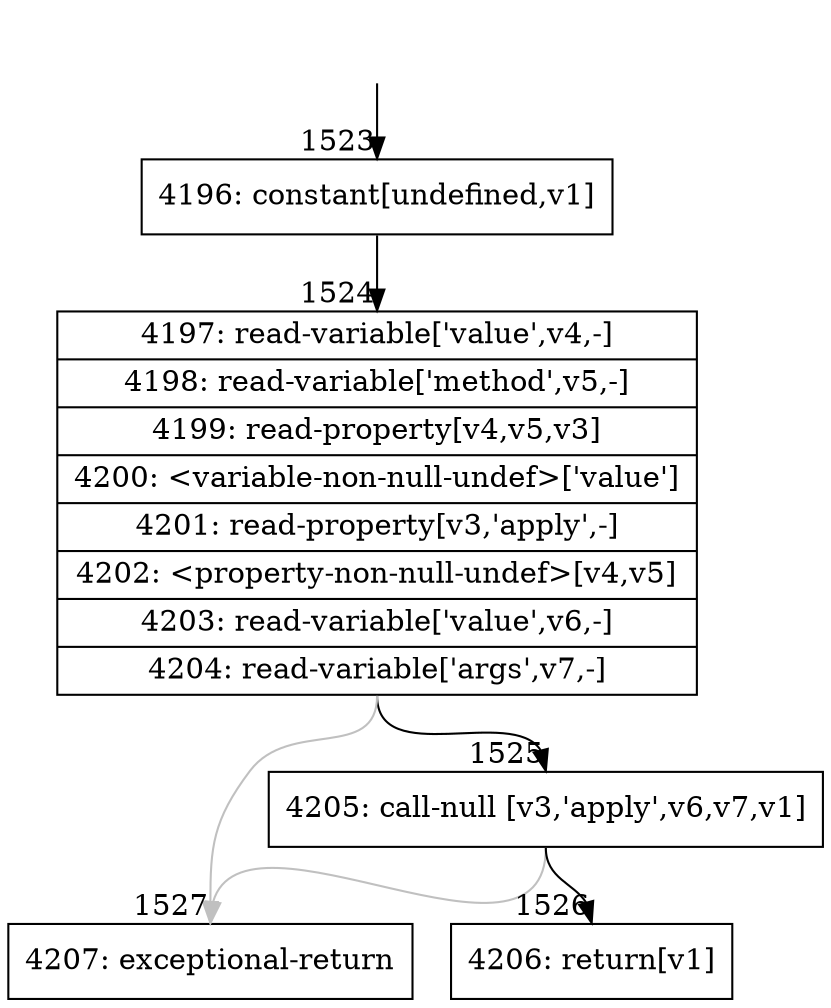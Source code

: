 digraph {
rankdir="TD"
BB_entry133[shape=none,label=""];
BB_entry133 -> BB1523 [tailport=s, headport=n, headlabel="    1523"]
BB1523 [shape=record label="{4196: constant[undefined,v1]}" ] 
BB1523 -> BB1524 [tailport=s, headport=n, headlabel="      1524"]
BB1524 [shape=record label="{4197: read-variable['value',v4,-]|4198: read-variable['method',v5,-]|4199: read-property[v4,v5,v3]|4200: \<variable-non-null-undef\>['value']|4201: read-property[v3,'apply',-]|4202: \<property-non-null-undef\>[v4,v5]|4203: read-variable['value',v6,-]|4204: read-variable['args',v7,-]}" ] 
BB1524 -> BB1525 [tailport=s, headport=n, headlabel="      1525"]
BB1524 -> BB1527 [tailport=s, headport=n, color=gray, headlabel="      1527"]
BB1525 [shape=record label="{4205: call-null [v3,'apply',v6,v7,v1]}" ] 
BB1525 -> BB1526 [tailport=s, headport=n, headlabel="      1526"]
BB1525 -> BB1527 [tailport=s, headport=n, color=gray]
BB1526 [shape=record label="{4206: return[v1]}" ] 
BB1527 [shape=record label="{4207: exceptional-return}" ] 
//#$~ 969
}
